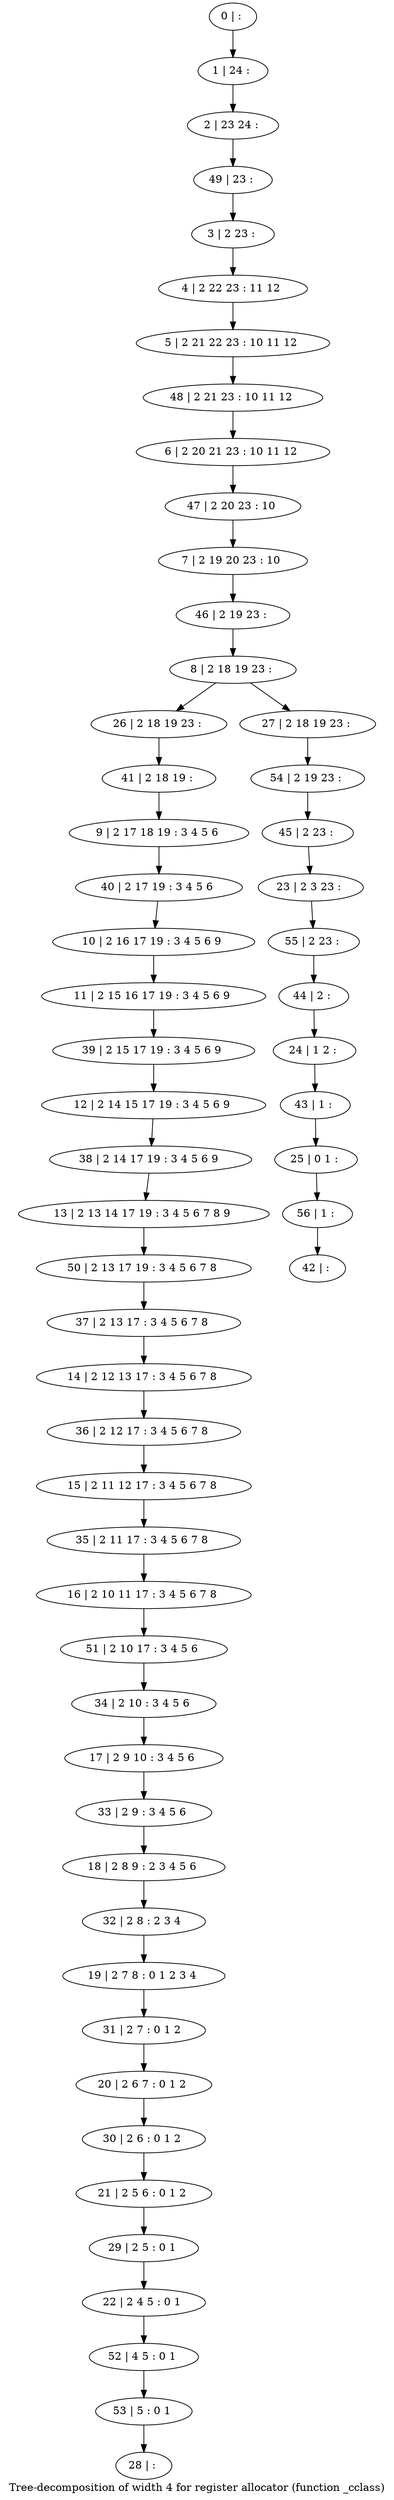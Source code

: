 digraph G {
graph [label="Tree-decomposition of width 4 for register allocator (function _cclass)"]
0[label="0 | : "];
1[label="1 | 24 : "];
2[label="2 | 23 24 : "];
3[label="3 | 2 23 : "];
4[label="4 | 2 22 23 : 11 12 "];
5[label="5 | 2 21 22 23 : 10 11 12 "];
6[label="6 | 2 20 21 23 : 10 11 12 "];
7[label="7 | 2 19 20 23 : 10 "];
8[label="8 | 2 18 19 23 : "];
9[label="9 | 2 17 18 19 : 3 4 5 6 "];
10[label="10 | 2 16 17 19 : 3 4 5 6 9 "];
11[label="11 | 2 15 16 17 19 : 3 4 5 6 9 "];
12[label="12 | 2 14 15 17 19 : 3 4 5 6 9 "];
13[label="13 | 2 13 14 17 19 : 3 4 5 6 7 8 9 "];
14[label="14 | 2 12 13 17 : 3 4 5 6 7 8 "];
15[label="15 | 2 11 12 17 : 3 4 5 6 7 8 "];
16[label="16 | 2 10 11 17 : 3 4 5 6 7 8 "];
17[label="17 | 2 9 10 : 3 4 5 6 "];
18[label="18 | 2 8 9 : 2 3 4 5 6 "];
19[label="19 | 2 7 8 : 0 1 2 3 4 "];
20[label="20 | 2 6 7 : 0 1 2 "];
21[label="21 | 2 5 6 : 0 1 2 "];
22[label="22 | 2 4 5 : 0 1 "];
23[label="23 | 2 3 23 : "];
24[label="24 | 1 2 : "];
25[label="25 | 0 1 : "];
26[label="26 | 2 18 19 23 : "];
27[label="27 | 2 18 19 23 : "];
28[label="28 | : "];
29[label="29 | 2 5 : 0 1 "];
30[label="30 | 2 6 : 0 1 2 "];
31[label="31 | 2 7 : 0 1 2 "];
32[label="32 | 2 8 : 2 3 4 "];
33[label="33 | 2 9 : 3 4 5 6 "];
34[label="34 | 2 10 : 3 4 5 6 "];
35[label="35 | 2 11 17 : 3 4 5 6 7 8 "];
36[label="36 | 2 12 17 : 3 4 5 6 7 8 "];
37[label="37 | 2 13 17 : 3 4 5 6 7 8 "];
38[label="38 | 2 14 17 19 : 3 4 5 6 9 "];
39[label="39 | 2 15 17 19 : 3 4 5 6 9 "];
40[label="40 | 2 17 19 : 3 4 5 6 "];
41[label="41 | 2 18 19 : "];
42[label="42 | : "];
43[label="43 | 1 : "];
44[label="44 | 2 : "];
45[label="45 | 2 23 : "];
46[label="46 | 2 19 23 : "];
47[label="47 | 2 20 23 : 10 "];
48[label="48 | 2 21 23 : 10 11 12 "];
49[label="49 | 23 : "];
50[label="50 | 2 13 17 19 : 3 4 5 6 7 8 "];
51[label="51 | 2 10 17 : 3 4 5 6 "];
52[label="52 | 4 5 : 0 1 "];
53[label="53 | 5 : 0 1 "];
54[label="54 | 2 19 23 : "];
55[label="55 | 2 23 : "];
56[label="56 | 1 : "];
0->1 ;
1->2 ;
3->4 ;
4->5 ;
10->11 ;
8->26 ;
8->27 ;
29->22 ;
21->29 ;
30->21 ;
20->30 ;
31->20 ;
19->31 ;
32->19 ;
18->32 ;
33->18 ;
17->33 ;
34->17 ;
35->16 ;
15->35 ;
36->15 ;
14->36 ;
37->14 ;
38->13 ;
12->38 ;
39->12 ;
11->39 ;
40->10 ;
9->40 ;
41->9 ;
26->41 ;
43->25 ;
24->43 ;
44->24 ;
45->23 ;
46->8 ;
7->46 ;
47->7 ;
6->47 ;
48->6 ;
5->48 ;
49->3 ;
2->49 ;
50->37 ;
13->50 ;
51->34 ;
16->51 ;
22->52 ;
53->28 ;
52->53 ;
54->45 ;
27->54 ;
55->44 ;
23->55 ;
56->42 ;
25->56 ;
}

